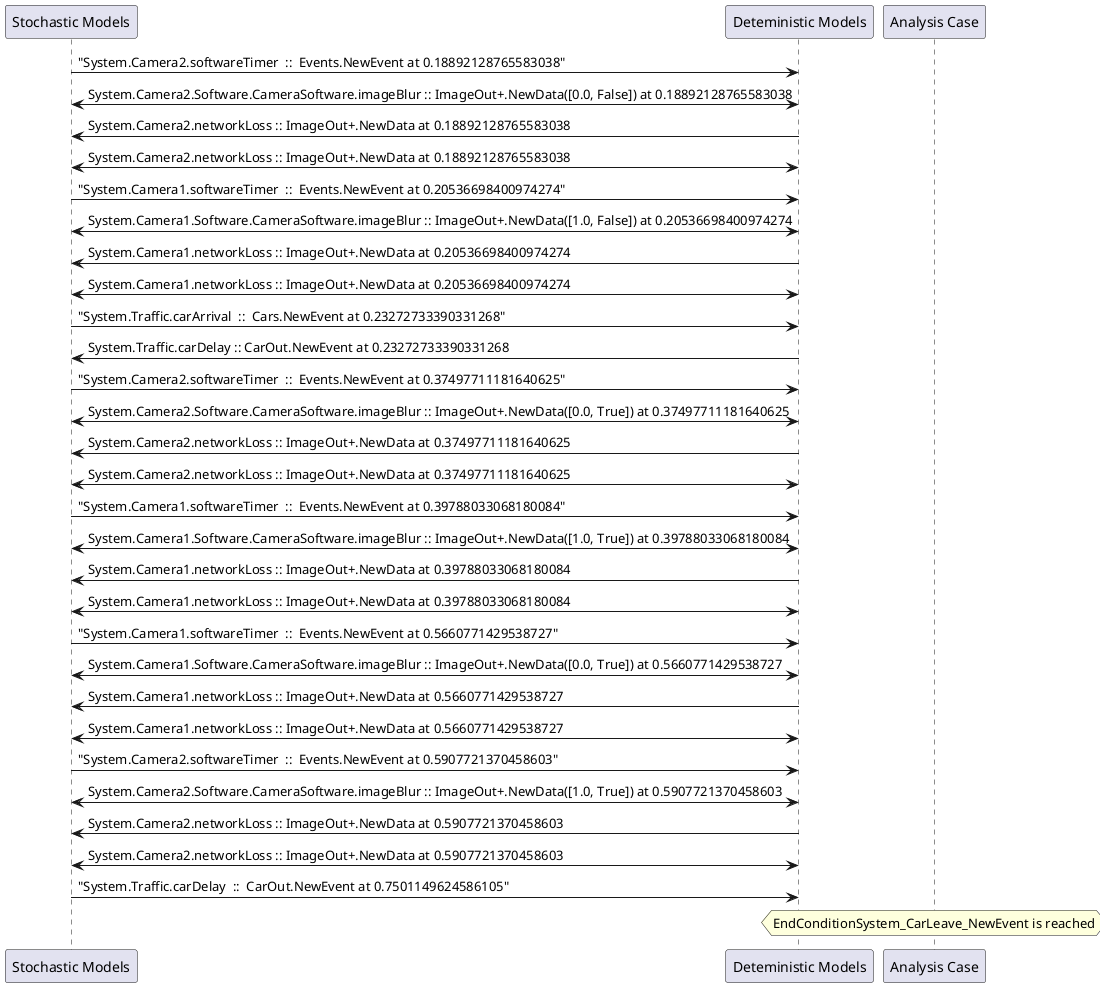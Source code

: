 
	@startuml
	participant "Stochastic Models" as stochmodel
	participant "Deteministic Models" as detmodel
	participant "Analysis Case" as analysis
	{37959_stop} stochmodel -> detmodel : "System.Camera2.softwareTimer  ::  Events.NewEvent at 0.18892128765583038"
detmodel <-> stochmodel : System.Camera2.Software.CameraSoftware.imageBlur :: ImageOut+.NewData([0.0, False]) at 0.18892128765583038
detmodel -> stochmodel : System.Camera2.networkLoss :: ImageOut+.NewData at 0.18892128765583038
detmodel <-> stochmodel : System.Camera2.networkLoss :: ImageOut+.NewData at 0.18892128765583038
{37944_stop} stochmodel -> detmodel : "System.Camera1.softwareTimer  ::  Events.NewEvent at 0.20536698400974274"
detmodel <-> stochmodel : System.Camera1.Software.CameraSoftware.imageBlur :: ImageOut+.NewData([1.0, False]) at 0.20536698400974274
detmodel -> stochmodel : System.Camera1.networkLoss :: ImageOut+.NewData at 0.20536698400974274
detmodel <-> stochmodel : System.Camera1.networkLoss :: ImageOut+.NewData at 0.20536698400974274
{37974_stop} stochmodel -> detmodel : "System.Traffic.carArrival  ::  Cars.NewEvent at 0.23272733390331268"
{37984_start} detmodel -> stochmodel : System.Traffic.carDelay :: CarOut.NewEvent at 0.23272733390331268
{37960_stop} stochmodel -> detmodel : "System.Camera2.softwareTimer  ::  Events.NewEvent at 0.37497711181640625"
detmodel <-> stochmodel : System.Camera2.Software.CameraSoftware.imageBlur :: ImageOut+.NewData([0.0, True]) at 0.37497711181640625
detmodel -> stochmodel : System.Camera2.networkLoss :: ImageOut+.NewData at 0.37497711181640625
detmodel <-> stochmodel : System.Camera2.networkLoss :: ImageOut+.NewData at 0.37497711181640625
{37945_stop} stochmodel -> detmodel : "System.Camera1.softwareTimer  ::  Events.NewEvent at 0.39788033068180084"
detmodel <-> stochmodel : System.Camera1.Software.CameraSoftware.imageBlur :: ImageOut+.NewData([1.0, True]) at 0.39788033068180084
detmodel -> stochmodel : System.Camera1.networkLoss :: ImageOut+.NewData at 0.39788033068180084
detmodel <-> stochmodel : System.Camera1.networkLoss :: ImageOut+.NewData at 0.39788033068180084
{37946_stop} stochmodel -> detmodel : "System.Camera1.softwareTimer  ::  Events.NewEvent at 0.5660771429538727"
detmodel <-> stochmodel : System.Camera1.Software.CameraSoftware.imageBlur :: ImageOut+.NewData([0.0, True]) at 0.5660771429538727
detmodel -> stochmodel : System.Camera1.networkLoss :: ImageOut+.NewData at 0.5660771429538727
detmodel <-> stochmodel : System.Camera1.networkLoss :: ImageOut+.NewData at 0.5660771429538727
{37961_stop} stochmodel -> detmodel : "System.Camera2.softwareTimer  ::  Events.NewEvent at 0.5907721370458603"
detmodel <-> stochmodel : System.Camera2.Software.CameraSoftware.imageBlur :: ImageOut+.NewData([1.0, True]) at 0.5907721370458603
detmodel -> stochmodel : System.Camera2.networkLoss :: ImageOut+.NewData at 0.5907721370458603
detmodel <-> stochmodel : System.Camera2.networkLoss :: ImageOut+.NewData at 0.5907721370458603
{37984_stop} stochmodel -> detmodel : "System.Traffic.carDelay  ::  CarOut.NewEvent at 0.7501149624586105"
{37984_start} <-> {37984_stop} : delay
hnote over analysis 
EndConditionSystem_CarLeave_NewEvent is reached
endnote
@enduml